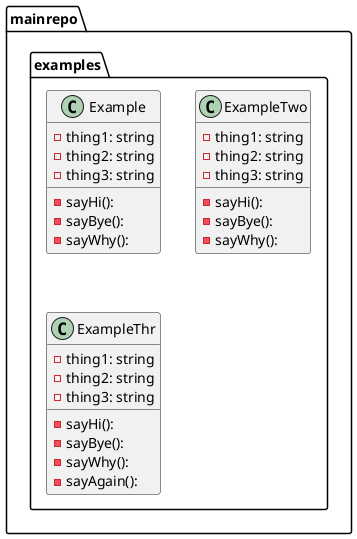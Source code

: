 @startuml
package ...mainrepo.examples{
class Example {
-thing1: string
-thing2: string
-thing3: string
-sayHi(): 
-sayBye(): 
-sayWhy(): 
}
}
package ...mainrepo.examples{
class ExampleTwo {
-thing1: string
-thing2: string
-thing3: string
-sayHi(): 
-sayBye(): 
-sayWhy(): 
}
}
package ...mainrepo.examples{
class ExampleThr {
-thing1: string
-thing2: string
-thing3: string
-sayHi(): 
-sayBye(): 
-sayWhy(): 
-sayAgain(): 
}
}

@enduml